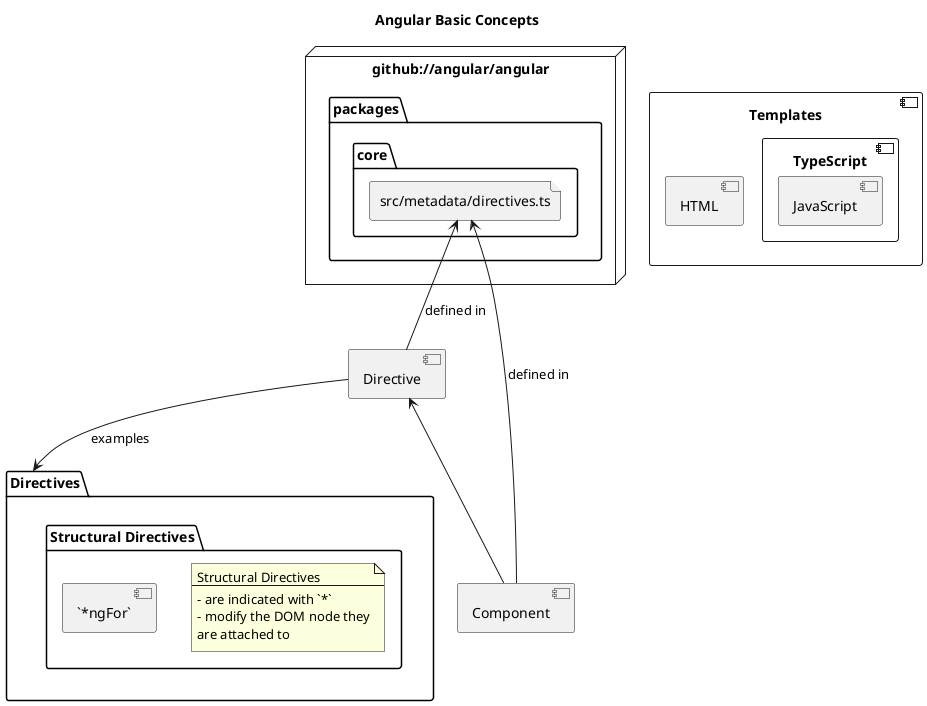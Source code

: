 @startuml

title Angular Basic Concepts

component Templates {
	component TypeScript {
		component JavaScript
	}
	component HTML
}


node "github://angular/angular" {
	package "packages" {
		package "core" {
			file "src/metadata/directives.ts" as directives.ts
		}
	}
}


[Directive]

[Component] -up-> [Directive]
[Directive] -up-> directives.ts: defined in
[Component] -up-> directives.ts: defined in


package "Directives" as "pgk_directives" {
	package "Structural Directives" {
		note as SDN
		Structural Directives
		---
		- are indicated with `*`
		- modify the DOM node they
		are attached to
		end note
    	[`*ngFor`]
    }
}

pgk_directives <-up- [Directive]: examples

@enduml
